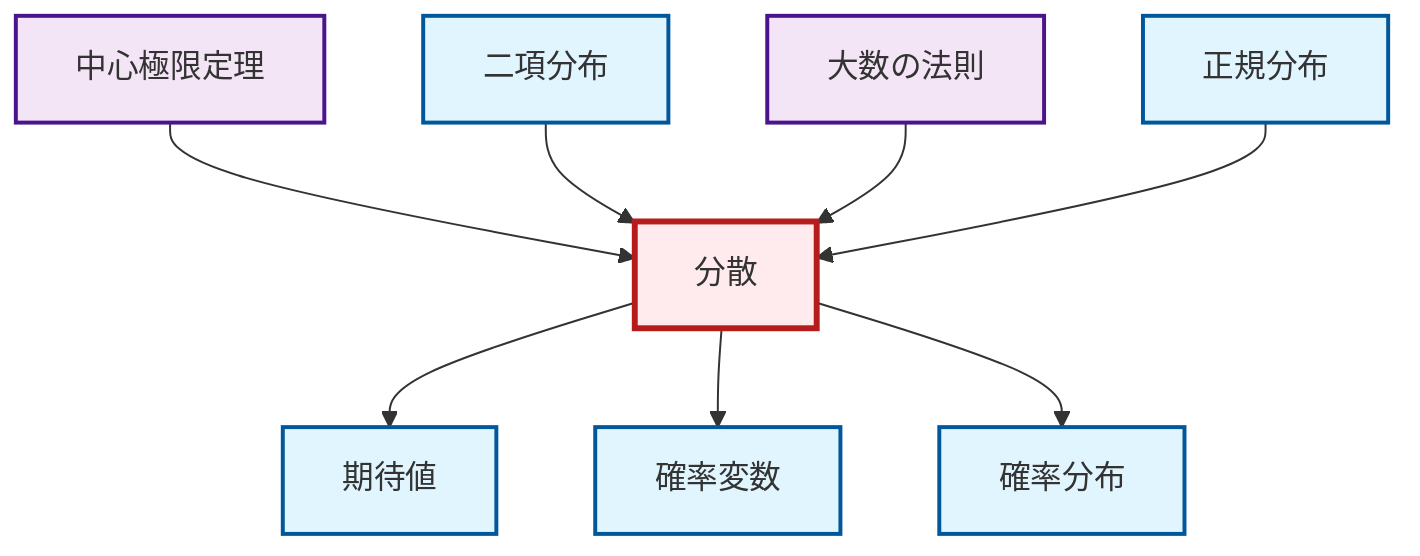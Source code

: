 graph TD
    classDef definition fill:#e1f5fe,stroke:#01579b,stroke-width:2px
    classDef theorem fill:#f3e5f5,stroke:#4a148c,stroke-width:2px
    classDef axiom fill:#fff3e0,stroke:#e65100,stroke-width:2px
    classDef example fill:#e8f5e9,stroke:#1b5e20,stroke-width:2px
    classDef current fill:#ffebee,stroke:#b71c1c,stroke-width:3px
    def-expectation["期待値"]:::definition
    def-probability-distribution["確率分布"]:::definition
    thm-law-of-large-numbers["大数の法則"]:::theorem
    thm-central-limit["中心極限定理"]:::theorem
    def-normal-distribution["正規分布"]:::definition
    def-variance["分散"]:::definition
    def-random-variable["確率変数"]:::definition
    def-binomial-distribution["二項分布"]:::definition
    def-variance --> def-expectation
    thm-central-limit --> def-variance
    def-binomial-distribution --> def-variance
    def-variance --> def-random-variable
    def-variance --> def-probability-distribution
    thm-law-of-large-numbers --> def-variance
    def-normal-distribution --> def-variance
    class def-variance current